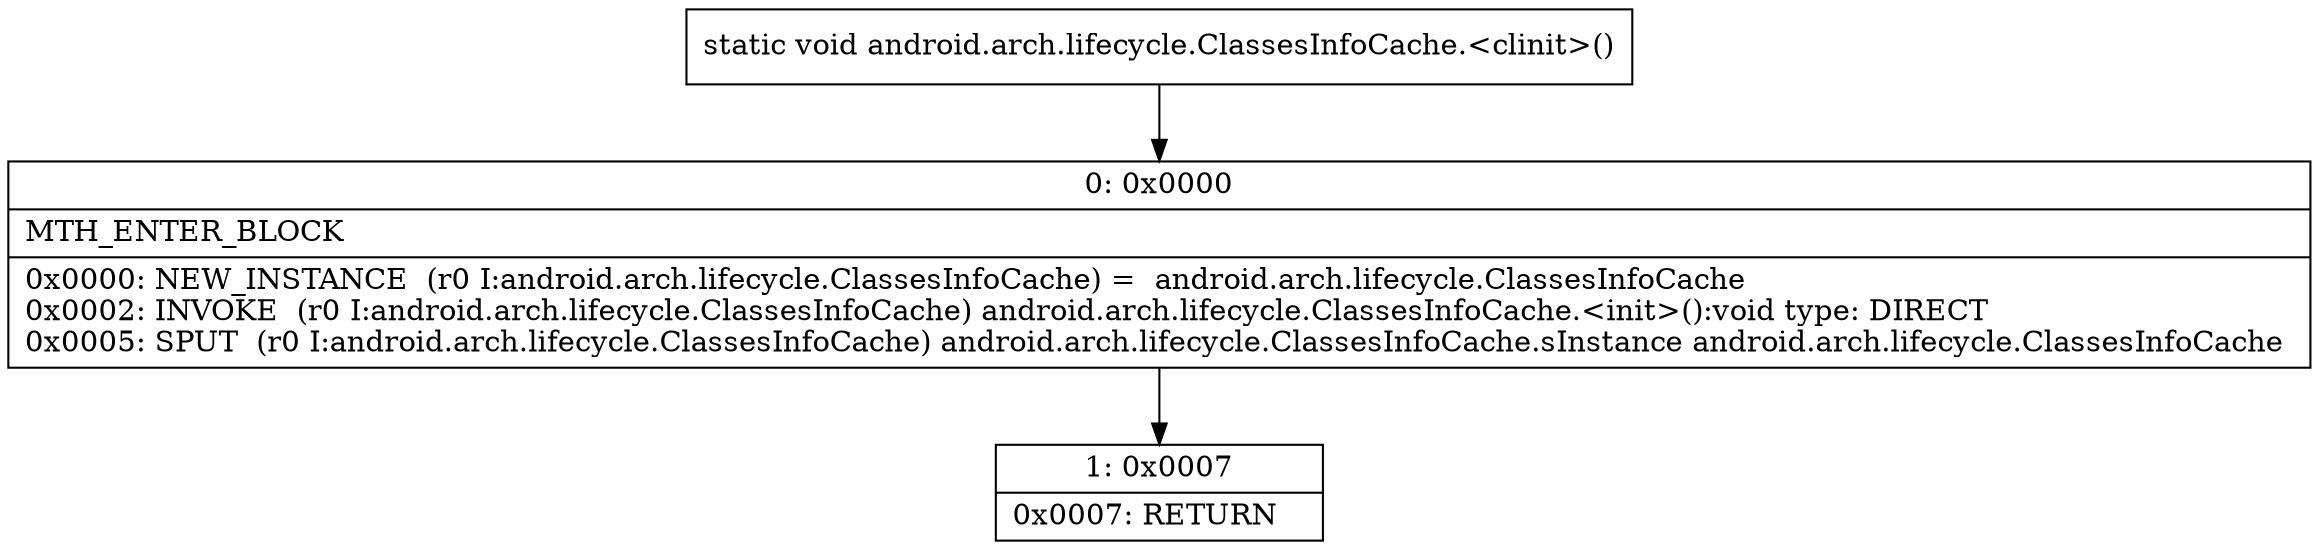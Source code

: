 digraph "CFG forandroid.arch.lifecycle.ClassesInfoCache.\<clinit\>()V" {
Node_0 [shape=record,label="{0\:\ 0x0000|MTH_ENTER_BLOCK\l|0x0000: NEW_INSTANCE  (r0 I:android.arch.lifecycle.ClassesInfoCache) =  android.arch.lifecycle.ClassesInfoCache \l0x0002: INVOKE  (r0 I:android.arch.lifecycle.ClassesInfoCache) android.arch.lifecycle.ClassesInfoCache.\<init\>():void type: DIRECT \l0x0005: SPUT  (r0 I:android.arch.lifecycle.ClassesInfoCache) android.arch.lifecycle.ClassesInfoCache.sInstance android.arch.lifecycle.ClassesInfoCache \l}"];
Node_1 [shape=record,label="{1\:\ 0x0007|0x0007: RETURN   \l}"];
MethodNode[shape=record,label="{static void android.arch.lifecycle.ClassesInfoCache.\<clinit\>() }"];
MethodNode -> Node_0;
Node_0 -> Node_1;
}

